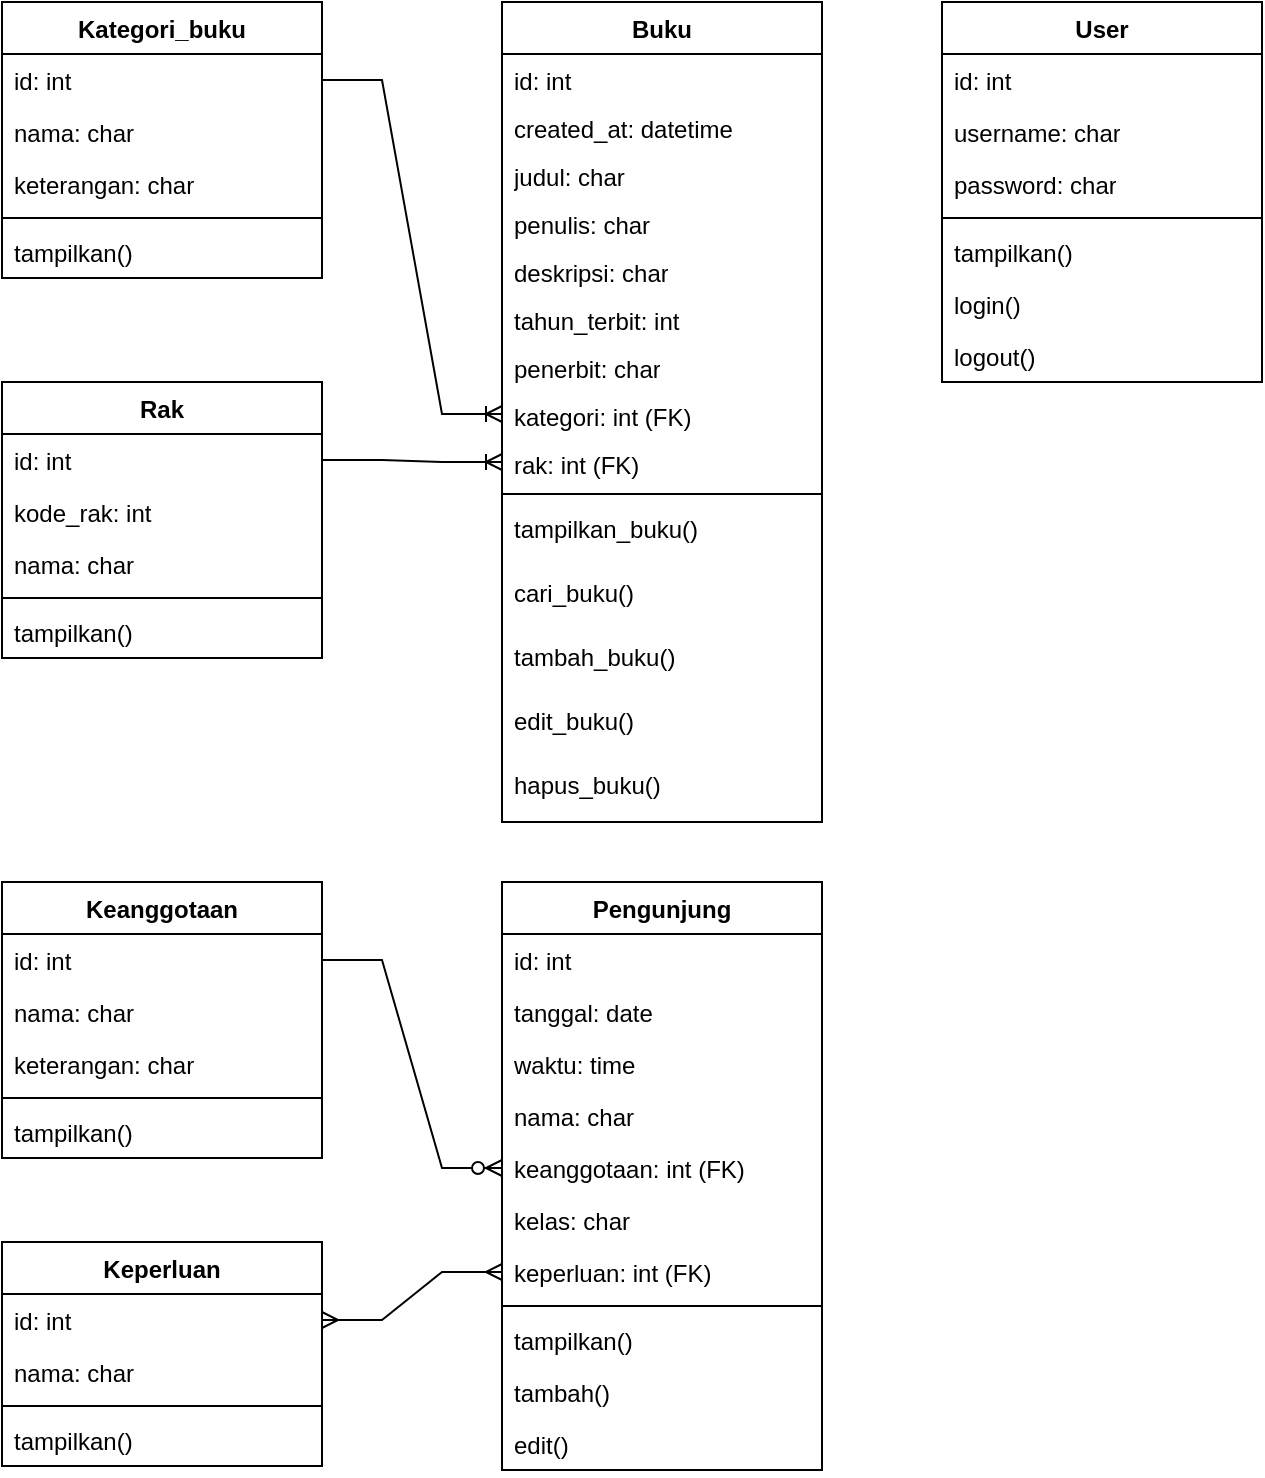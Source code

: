 <mxfile version="23.1.1" type="github">
  <diagram id="C5RBs43oDa-KdzZeNtuy" name="Page-1">
    <mxGraphModel dx="1593" dy="820" grid="1" gridSize="10" guides="1" tooltips="1" connect="1" arrows="1" fold="1" page="1" pageScale="1" pageWidth="827" pageHeight="1169" math="0" shadow="0">
      <root>
        <mxCell id="WIyWlLk6GJQsqaUBKTNV-0" />
        <mxCell id="WIyWlLk6GJQsqaUBKTNV-1" parent="WIyWlLk6GJQsqaUBKTNV-0" />
        <mxCell id="pADfNAD5HNxOKobssApK-0" value="Buku" style="swimlane;fontStyle=1;align=center;verticalAlign=top;childLayout=stackLayout;horizontal=1;startSize=26;horizontalStack=0;resizeParent=1;resizeParentMax=0;resizeLast=0;collapsible=1;marginBottom=0;whiteSpace=wrap;html=1;" vertex="1" parent="WIyWlLk6GJQsqaUBKTNV-1">
          <mxGeometry x="370" y="160" width="160" height="410" as="geometry" />
        </mxCell>
        <mxCell id="pADfNAD5HNxOKobssApK-1" value="id: int" style="text;strokeColor=none;fillColor=none;align=left;verticalAlign=top;spacingLeft=4;spacingRight=4;overflow=hidden;rotatable=0;points=[[0,0.5],[1,0.5]];portConstraint=eastwest;whiteSpace=wrap;html=1;" vertex="1" parent="pADfNAD5HNxOKobssApK-0">
          <mxGeometry y="26" width="160" height="24" as="geometry" />
        </mxCell>
        <mxCell id="pADfNAD5HNxOKobssApK-15" value="created_at: datetime" style="text;strokeColor=none;fillColor=none;align=left;verticalAlign=top;spacingLeft=4;spacingRight=4;overflow=hidden;rotatable=0;points=[[0,0.5],[1,0.5]];portConstraint=eastwest;whiteSpace=wrap;html=1;" vertex="1" parent="pADfNAD5HNxOKobssApK-0">
          <mxGeometry y="50" width="160" height="24" as="geometry" />
        </mxCell>
        <mxCell id="pADfNAD5HNxOKobssApK-16" value="judul: char&lt;span style=&quot;white-space: pre;&quot;&gt;&#x9;&lt;/span&gt;" style="text;strokeColor=none;fillColor=none;align=left;verticalAlign=top;spacingLeft=4;spacingRight=4;overflow=hidden;rotatable=0;points=[[0,0.5],[1,0.5]];portConstraint=eastwest;whiteSpace=wrap;html=1;" vertex="1" parent="pADfNAD5HNxOKobssApK-0">
          <mxGeometry y="74" width="160" height="24" as="geometry" />
        </mxCell>
        <mxCell id="pADfNAD5HNxOKobssApK-17" value="penulis: char" style="text;strokeColor=none;fillColor=none;align=left;verticalAlign=top;spacingLeft=4;spacingRight=4;overflow=hidden;rotatable=0;points=[[0,0.5],[1,0.5]];portConstraint=eastwest;whiteSpace=wrap;html=1;" vertex="1" parent="pADfNAD5HNxOKobssApK-0">
          <mxGeometry y="98" width="160" height="24" as="geometry" />
        </mxCell>
        <mxCell id="pADfNAD5HNxOKobssApK-18" value="deskripsi: char" style="text;strokeColor=none;fillColor=none;align=left;verticalAlign=top;spacingLeft=4;spacingRight=4;overflow=hidden;rotatable=0;points=[[0,0.5],[1,0.5]];portConstraint=eastwest;whiteSpace=wrap;html=1;" vertex="1" parent="pADfNAD5HNxOKobssApK-0">
          <mxGeometry y="122" width="160" height="24" as="geometry" />
        </mxCell>
        <mxCell id="pADfNAD5HNxOKobssApK-19" value="tahun_terbit: int" style="text;strokeColor=none;fillColor=none;align=left;verticalAlign=top;spacingLeft=4;spacingRight=4;overflow=hidden;rotatable=0;points=[[0,0.5],[1,0.5]];portConstraint=eastwest;whiteSpace=wrap;html=1;" vertex="1" parent="pADfNAD5HNxOKobssApK-0">
          <mxGeometry y="146" width="160" height="24" as="geometry" />
        </mxCell>
        <mxCell id="pADfNAD5HNxOKobssApK-20" value="penerbit: char" style="text;strokeColor=none;fillColor=none;align=left;verticalAlign=top;spacingLeft=4;spacingRight=4;overflow=hidden;rotatable=0;points=[[0,0.5],[1,0.5]];portConstraint=eastwest;whiteSpace=wrap;html=1;" vertex="1" parent="pADfNAD5HNxOKobssApK-0">
          <mxGeometry y="170" width="160" height="24" as="geometry" />
        </mxCell>
        <mxCell id="pADfNAD5HNxOKobssApK-21" value="kategori: int (FK)" style="text;strokeColor=none;fillColor=none;align=left;verticalAlign=top;spacingLeft=4;spacingRight=4;overflow=hidden;rotatable=0;points=[[0,0.5],[1,0.5]];portConstraint=eastwest;whiteSpace=wrap;html=1;" vertex="1" parent="pADfNAD5HNxOKobssApK-0">
          <mxGeometry y="194" width="160" height="24" as="geometry" />
        </mxCell>
        <mxCell id="pADfNAD5HNxOKobssApK-22" value="rak: int (FK)" style="text;strokeColor=none;fillColor=none;align=left;verticalAlign=top;spacingLeft=4;spacingRight=4;overflow=hidden;rotatable=0;points=[[0,0.5],[1,0.5]];portConstraint=eastwest;whiteSpace=wrap;html=1;" vertex="1" parent="pADfNAD5HNxOKobssApK-0">
          <mxGeometry y="218" width="160" height="24" as="geometry" />
        </mxCell>
        <mxCell id="pADfNAD5HNxOKobssApK-2" value="" style="line;strokeWidth=1;fillColor=none;align=left;verticalAlign=middle;spacingTop=-1;spacingLeft=3;spacingRight=3;rotatable=0;labelPosition=right;points=[];portConstraint=eastwest;strokeColor=inherit;" vertex="1" parent="pADfNAD5HNxOKobssApK-0">
          <mxGeometry y="242" width="160" height="8" as="geometry" />
        </mxCell>
        <mxCell id="pADfNAD5HNxOKobssApK-3" value="tampilkan_buku()" style="text;strokeColor=none;fillColor=none;align=left;verticalAlign=top;spacingLeft=4;spacingRight=4;overflow=hidden;rotatable=0;points=[[0,0.5],[1,0.5]];portConstraint=eastwest;whiteSpace=wrap;html=1;" vertex="1" parent="pADfNAD5HNxOKobssApK-0">
          <mxGeometry y="250" width="160" height="32" as="geometry" />
        </mxCell>
        <mxCell id="pADfNAD5HNxOKobssApK-23" value="cari_buku()" style="text;strokeColor=none;fillColor=none;align=left;verticalAlign=top;spacingLeft=4;spacingRight=4;overflow=hidden;rotatable=0;points=[[0,0.5],[1,0.5]];portConstraint=eastwest;whiteSpace=wrap;html=1;" vertex="1" parent="pADfNAD5HNxOKobssApK-0">
          <mxGeometry y="282" width="160" height="32" as="geometry" />
        </mxCell>
        <mxCell id="pADfNAD5HNxOKobssApK-53" value="tambah_buku()" style="text;strokeColor=none;fillColor=none;align=left;verticalAlign=top;spacingLeft=4;spacingRight=4;overflow=hidden;rotatable=0;points=[[0,0.5],[1,0.5]];portConstraint=eastwest;whiteSpace=wrap;html=1;" vertex="1" parent="pADfNAD5HNxOKobssApK-0">
          <mxGeometry y="314" width="160" height="32" as="geometry" />
        </mxCell>
        <mxCell id="pADfNAD5HNxOKobssApK-54" value="edit_buku()" style="text;strokeColor=none;fillColor=none;align=left;verticalAlign=top;spacingLeft=4;spacingRight=4;overflow=hidden;rotatable=0;points=[[0,0.5],[1,0.5]];portConstraint=eastwest;whiteSpace=wrap;html=1;" vertex="1" parent="pADfNAD5HNxOKobssApK-0">
          <mxGeometry y="346" width="160" height="32" as="geometry" />
        </mxCell>
        <mxCell id="pADfNAD5HNxOKobssApK-55" value="hapus_buku()" style="text;strokeColor=none;fillColor=none;align=left;verticalAlign=top;spacingLeft=4;spacingRight=4;overflow=hidden;rotatable=0;points=[[0,0.5],[1,0.5]];portConstraint=eastwest;whiteSpace=wrap;html=1;" vertex="1" parent="pADfNAD5HNxOKobssApK-0">
          <mxGeometry y="378" width="160" height="32" as="geometry" />
        </mxCell>
        <mxCell id="pADfNAD5HNxOKobssApK-9" value="Kategori_buku" style="swimlane;fontStyle=1;align=center;verticalAlign=top;childLayout=stackLayout;horizontal=1;startSize=26;horizontalStack=0;resizeParent=1;resizeParentMax=0;resizeLast=0;collapsible=1;marginBottom=0;whiteSpace=wrap;html=1;" vertex="1" parent="WIyWlLk6GJQsqaUBKTNV-1">
          <mxGeometry x="120" y="160" width="160" height="138" as="geometry" />
        </mxCell>
        <mxCell id="pADfNAD5HNxOKobssApK-10" value="id: int" style="text;strokeColor=none;fillColor=none;align=left;verticalAlign=top;spacingLeft=4;spacingRight=4;overflow=hidden;rotatable=0;points=[[0,0.5],[1,0.5]];portConstraint=eastwest;whiteSpace=wrap;html=1;" vertex="1" parent="pADfNAD5HNxOKobssApK-9">
          <mxGeometry y="26" width="160" height="26" as="geometry" />
        </mxCell>
        <mxCell id="pADfNAD5HNxOKobssApK-13" value="nama: char" style="text;strokeColor=none;fillColor=none;align=left;verticalAlign=top;spacingLeft=4;spacingRight=4;overflow=hidden;rotatable=0;points=[[0,0.5],[1,0.5]];portConstraint=eastwest;whiteSpace=wrap;html=1;" vertex="1" parent="pADfNAD5HNxOKobssApK-9">
          <mxGeometry y="52" width="160" height="26" as="geometry" />
        </mxCell>
        <mxCell id="pADfNAD5HNxOKobssApK-24" value="keterangan: char" style="text;strokeColor=none;fillColor=none;align=left;verticalAlign=top;spacingLeft=4;spacingRight=4;overflow=hidden;rotatable=0;points=[[0,0.5],[1,0.5]];portConstraint=eastwest;whiteSpace=wrap;html=1;" vertex="1" parent="pADfNAD5HNxOKobssApK-9">
          <mxGeometry y="78" width="160" height="26" as="geometry" />
        </mxCell>
        <mxCell id="pADfNAD5HNxOKobssApK-11" value="" style="line;strokeWidth=1;fillColor=none;align=left;verticalAlign=middle;spacingTop=-1;spacingLeft=3;spacingRight=3;rotatable=0;labelPosition=right;points=[];portConstraint=eastwest;strokeColor=inherit;" vertex="1" parent="pADfNAD5HNxOKobssApK-9">
          <mxGeometry y="104" width="160" height="8" as="geometry" />
        </mxCell>
        <mxCell id="pADfNAD5HNxOKobssApK-12" value="tampilkan()" style="text;strokeColor=none;fillColor=none;align=left;verticalAlign=top;spacingLeft=4;spacingRight=4;overflow=hidden;rotatable=0;points=[[0,0.5],[1,0.5]];portConstraint=eastwest;whiteSpace=wrap;html=1;" vertex="1" parent="pADfNAD5HNxOKobssApK-9">
          <mxGeometry y="112" width="160" height="26" as="geometry" />
        </mxCell>
        <mxCell id="pADfNAD5HNxOKobssApK-25" value="" style="edgeStyle=entityRelationEdgeStyle;fontSize=12;html=1;endArrow=ERoneToMany;rounded=0;" edge="1" parent="WIyWlLk6GJQsqaUBKTNV-1" source="pADfNAD5HNxOKobssApK-10" target="pADfNAD5HNxOKobssApK-21">
          <mxGeometry width="100" height="100" relative="1" as="geometry">
            <mxPoint x="260" y="440" as="sourcePoint" />
            <mxPoint x="360" y="340" as="targetPoint" />
          </mxGeometry>
        </mxCell>
        <mxCell id="pADfNAD5HNxOKobssApK-26" value="Keanggotaan" style="swimlane;fontStyle=1;align=center;verticalAlign=top;childLayout=stackLayout;horizontal=1;startSize=26;horizontalStack=0;resizeParent=1;resizeParentMax=0;resizeLast=0;collapsible=1;marginBottom=0;whiteSpace=wrap;html=1;" vertex="1" parent="WIyWlLk6GJQsqaUBKTNV-1">
          <mxGeometry x="120" y="600" width="160" height="138" as="geometry" />
        </mxCell>
        <mxCell id="pADfNAD5HNxOKobssApK-27" value="id: int" style="text;strokeColor=none;fillColor=none;align=left;verticalAlign=top;spacingLeft=4;spacingRight=4;overflow=hidden;rotatable=0;points=[[0,0.5],[1,0.5]];portConstraint=eastwest;whiteSpace=wrap;html=1;" vertex="1" parent="pADfNAD5HNxOKobssApK-26">
          <mxGeometry y="26" width="160" height="26" as="geometry" />
        </mxCell>
        <mxCell id="pADfNAD5HNxOKobssApK-31" value="nama: char" style="text;strokeColor=none;fillColor=none;align=left;verticalAlign=top;spacingLeft=4;spacingRight=4;overflow=hidden;rotatable=0;points=[[0,0.5],[1,0.5]];portConstraint=eastwest;whiteSpace=wrap;html=1;" vertex="1" parent="pADfNAD5HNxOKobssApK-26">
          <mxGeometry y="52" width="160" height="26" as="geometry" />
        </mxCell>
        <mxCell id="pADfNAD5HNxOKobssApK-32" value="keterangan: char" style="text;strokeColor=none;fillColor=none;align=left;verticalAlign=top;spacingLeft=4;spacingRight=4;overflow=hidden;rotatable=0;points=[[0,0.5],[1,0.5]];portConstraint=eastwest;whiteSpace=wrap;html=1;" vertex="1" parent="pADfNAD5HNxOKobssApK-26">
          <mxGeometry y="78" width="160" height="26" as="geometry" />
        </mxCell>
        <mxCell id="pADfNAD5HNxOKobssApK-28" value="" style="line;strokeWidth=1;fillColor=none;align=left;verticalAlign=middle;spacingTop=-1;spacingLeft=3;spacingRight=3;rotatable=0;labelPosition=right;points=[];portConstraint=eastwest;strokeColor=inherit;" vertex="1" parent="pADfNAD5HNxOKobssApK-26">
          <mxGeometry y="104" width="160" height="8" as="geometry" />
        </mxCell>
        <mxCell id="pADfNAD5HNxOKobssApK-29" value="tampilkan()" style="text;strokeColor=none;fillColor=none;align=left;verticalAlign=top;spacingLeft=4;spacingRight=4;overflow=hidden;rotatable=0;points=[[0,0.5],[1,0.5]];portConstraint=eastwest;whiteSpace=wrap;html=1;" vertex="1" parent="pADfNAD5HNxOKobssApK-26">
          <mxGeometry y="112" width="160" height="26" as="geometry" />
        </mxCell>
        <mxCell id="pADfNAD5HNxOKobssApK-33" value="Pengunjung" style="swimlane;fontStyle=1;align=center;verticalAlign=top;childLayout=stackLayout;horizontal=1;startSize=26;horizontalStack=0;resizeParent=1;resizeParentMax=0;resizeLast=0;collapsible=1;marginBottom=0;whiteSpace=wrap;html=1;" vertex="1" parent="WIyWlLk6GJQsqaUBKTNV-1">
          <mxGeometry x="370" y="600" width="160" height="294" as="geometry" />
        </mxCell>
        <mxCell id="pADfNAD5HNxOKobssApK-34" value="id: int" style="text;strokeColor=none;fillColor=none;align=left;verticalAlign=top;spacingLeft=4;spacingRight=4;overflow=hidden;rotatable=0;points=[[0,0.5],[1,0.5]];portConstraint=eastwest;whiteSpace=wrap;html=1;" vertex="1" parent="pADfNAD5HNxOKobssApK-33">
          <mxGeometry y="26" width="160" height="26" as="geometry" />
        </mxCell>
        <mxCell id="pADfNAD5HNxOKobssApK-37" value="tanggal: date" style="text;strokeColor=none;fillColor=none;align=left;verticalAlign=top;spacingLeft=4;spacingRight=4;overflow=hidden;rotatable=0;points=[[0,0.5],[1,0.5]];portConstraint=eastwest;whiteSpace=wrap;html=1;" vertex="1" parent="pADfNAD5HNxOKobssApK-33">
          <mxGeometry y="52" width="160" height="26" as="geometry" />
        </mxCell>
        <mxCell id="pADfNAD5HNxOKobssApK-38" value="waktu: time" style="text;strokeColor=none;fillColor=none;align=left;verticalAlign=top;spacingLeft=4;spacingRight=4;overflow=hidden;rotatable=0;points=[[0,0.5],[1,0.5]];portConstraint=eastwest;whiteSpace=wrap;html=1;" vertex="1" parent="pADfNAD5HNxOKobssApK-33">
          <mxGeometry y="78" width="160" height="26" as="geometry" />
        </mxCell>
        <mxCell id="pADfNAD5HNxOKobssApK-39" value="nama: char" style="text;strokeColor=none;fillColor=none;align=left;verticalAlign=top;spacingLeft=4;spacingRight=4;overflow=hidden;rotatable=0;points=[[0,0.5],[1,0.5]];portConstraint=eastwest;whiteSpace=wrap;html=1;" vertex="1" parent="pADfNAD5HNxOKobssApK-33">
          <mxGeometry y="104" width="160" height="26" as="geometry" />
        </mxCell>
        <mxCell id="pADfNAD5HNxOKobssApK-40" value="keanggotaan: int (FK)" style="text;strokeColor=none;fillColor=none;align=left;verticalAlign=top;spacingLeft=4;spacingRight=4;overflow=hidden;rotatable=0;points=[[0,0.5],[1,0.5]];portConstraint=eastwest;whiteSpace=wrap;html=1;" vertex="1" parent="pADfNAD5HNxOKobssApK-33">
          <mxGeometry y="130" width="160" height="26" as="geometry" />
        </mxCell>
        <mxCell id="pADfNAD5HNxOKobssApK-41" value="kelas: char" style="text;strokeColor=none;fillColor=none;align=left;verticalAlign=top;spacingLeft=4;spacingRight=4;overflow=hidden;rotatable=0;points=[[0,0.5],[1,0.5]];portConstraint=eastwest;whiteSpace=wrap;html=1;" vertex="1" parent="pADfNAD5HNxOKobssApK-33">
          <mxGeometry y="156" width="160" height="26" as="geometry" />
        </mxCell>
        <mxCell id="pADfNAD5HNxOKobssApK-42" value="keperluan: int (FK)" style="text;strokeColor=none;fillColor=none;align=left;verticalAlign=top;spacingLeft=4;spacingRight=4;overflow=hidden;rotatable=0;points=[[0,0.5],[1,0.5]];portConstraint=eastwest;whiteSpace=wrap;html=1;" vertex="1" parent="pADfNAD5HNxOKobssApK-33">
          <mxGeometry y="182" width="160" height="26" as="geometry" />
        </mxCell>
        <mxCell id="pADfNAD5HNxOKobssApK-35" value="" style="line;strokeWidth=1;fillColor=none;align=left;verticalAlign=middle;spacingTop=-1;spacingLeft=3;spacingRight=3;rotatable=0;labelPosition=right;points=[];portConstraint=eastwest;strokeColor=inherit;" vertex="1" parent="pADfNAD5HNxOKobssApK-33">
          <mxGeometry y="208" width="160" height="8" as="geometry" />
        </mxCell>
        <mxCell id="pADfNAD5HNxOKobssApK-36" value="tampilkan()" style="text;strokeColor=none;fillColor=none;align=left;verticalAlign=top;spacingLeft=4;spacingRight=4;overflow=hidden;rotatable=0;points=[[0,0.5],[1,0.5]];portConstraint=eastwest;whiteSpace=wrap;html=1;" vertex="1" parent="pADfNAD5HNxOKobssApK-33">
          <mxGeometry y="216" width="160" height="26" as="geometry" />
        </mxCell>
        <mxCell id="pADfNAD5HNxOKobssApK-45" value="tambah()" style="text;strokeColor=none;fillColor=none;align=left;verticalAlign=top;spacingLeft=4;spacingRight=4;overflow=hidden;rotatable=0;points=[[0,0.5],[1,0.5]];portConstraint=eastwest;whiteSpace=wrap;html=1;" vertex="1" parent="pADfNAD5HNxOKobssApK-33">
          <mxGeometry y="242" width="160" height="26" as="geometry" />
        </mxCell>
        <mxCell id="pADfNAD5HNxOKobssApK-66" value="edit()" style="text;strokeColor=none;fillColor=none;align=left;verticalAlign=top;spacingLeft=4;spacingRight=4;overflow=hidden;rotatable=0;points=[[0,0.5],[1,0.5]];portConstraint=eastwest;whiteSpace=wrap;html=1;" vertex="1" parent="pADfNAD5HNxOKobssApK-33">
          <mxGeometry y="268" width="160" height="26" as="geometry" />
        </mxCell>
        <mxCell id="pADfNAD5HNxOKobssApK-46" value="Keperluan" style="swimlane;fontStyle=1;align=center;verticalAlign=top;childLayout=stackLayout;horizontal=1;startSize=26;horizontalStack=0;resizeParent=1;resizeParentMax=0;resizeLast=0;collapsible=1;marginBottom=0;whiteSpace=wrap;html=1;" vertex="1" parent="WIyWlLk6GJQsqaUBKTNV-1">
          <mxGeometry x="120" y="780" width="160" height="112" as="geometry" />
        </mxCell>
        <mxCell id="pADfNAD5HNxOKobssApK-47" value="id: int" style="text;strokeColor=none;fillColor=none;align=left;verticalAlign=top;spacingLeft=4;spacingRight=4;overflow=hidden;rotatable=0;points=[[0,0.5],[1,0.5]];portConstraint=eastwest;whiteSpace=wrap;html=1;" vertex="1" parent="pADfNAD5HNxOKobssApK-46">
          <mxGeometry y="26" width="160" height="26" as="geometry" />
        </mxCell>
        <mxCell id="pADfNAD5HNxOKobssApK-50" value="nama: char" style="text;strokeColor=none;fillColor=none;align=left;verticalAlign=top;spacingLeft=4;spacingRight=4;overflow=hidden;rotatable=0;points=[[0,0.5],[1,0.5]];portConstraint=eastwest;whiteSpace=wrap;html=1;" vertex="1" parent="pADfNAD5HNxOKobssApK-46">
          <mxGeometry y="52" width="160" height="26" as="geometry" />
        </mxCell>
        <mxCell id="pADfNAD5HNxOKobssApK-48" value="" style="line;strokeWidth=1;fillColor=none;align=left;verticalAlign=middle;spacingTop=-1;spacingLeft=3;spacingRight=3;rotatable=0;labelPosition=right;points=[];portConstraint=eastwest;strokeColor=inherit;" vertex="1" parent="pADfNAD5HNxOKobssApK-46">
          <mxGeometry y="78" width="160" height="8" as="geometry" />
        </mxCell>
        <mxCell id="pADfNAD5HNxOKobssApK-49" value="tampilkan()" style="text;strokeColor=none;fillColor=none;align=left;verticalAlign=top;spacingLeft=4;spacingRight=4;overflow=hidden;rotatable=0;points=[[0,0.5],[1,0.5]];portConstraint=eastwest;whiteSpace=wrap;html=1;" vertex="1" parent="pADfNAD5HNxOKobssApK-46">
          <mxGeometry y="86" width="160" height="26" as="geometry" />
        </mxCell>
        <mxCell id="pADfNAD5HNxOKobssApK-51" value="" style="edgeStyle=entityRelationEdgeStyle;fontSize=12;html=1;endArrow=ERzeroToMany;endFill=1;rounded=0;" edge="1" parent="WIyWlLk6GJQsqaUBKTNV-1" source="pADfNAD5HNxOKobssApK-27" target="pADfNAD5HNxOKobssApK-40">
          <mxGeometry width="100" height="100" relative="1" as="geometry">
            <mxPoint x="270" y="650" as="sourcePoint" />
            <mxPoint x="370" y="550" as="targetPoint" />
          </mxGeometry>
        </mxCell>
        <mxCell id="pADfNAD5HNxOKobssApK-52" value="" style="edgeStyle=entityRelationEdgeStyle;fontSize=12;html=1;endArrow=ERmany;startArrow=ERmany;rounded=0;" edge="1" parent="WIyWlLk6GJQsqaUBKTNV-1" source="pADfNAD5HNxOKobssApK-47" target="pADfNAD5HNxOKobssApK-42">
          <mxGeometry width="100" height="100" relative="1" as="geometry">
            <mxPoint x="390" y="630" as="sourcePoint" />
            <mxPoint x="490" y="530" as="targetPoint" />
          </mxGeometry>
        </mxCell>
        <mxCell id="pADfNAD5HNxOKobssApK-56" value="User" style="swimlane;fontStyle=1;align=center;verticalAlign=top;childLayout=stackLayout;horizontal=1;startSize=26;horizontalStack=0;resizeParent=1;resizeParentMax=0;resizeLast=0;collapsible=1;marginBottom=0;whiteSpace=wrap;html=1;" vertex="1" parent="WIyWlLk6GJQsqaUBKTNV-1">
          <mxGeometry x="590" y="160" width="160" height="190" as="geometry" />
        </mxCell>
        <mxCell id="pADfNAD5HNxOKobssApK-57" value="id: int" style="text;strokeColor=none;fillColor=none;align=left;verticalAlign=top;spacingLeft=4;spacingRight=4;overflow=hidden;rotatable=0;points=[[0,0.5],[1,0.5]];portConstraint=eastwest;whiteSpace=wrap;html=1;" vertex="1" parent="pADfNAD5HNxOKobssApK-56">
          <mxGeometry y="26" width="160" height="26" as="geometry" />
        </mxCell>
        <mxCell id="pADfNAD5HNxOKobssApK-60" value="username: char" style="text;strokeColor=none;fillColor=none;align=left;verticalAlign=top;spacingLeft=4;spacingRight=4;overflow=hidden;rotatable=0;points=[[0,0.5],[1,0.5]];portConstraint=eastwest;whiteSpace=wrap;html=1;" vertex="1" parent="pADfNAD5HNxOKobssApK-56">
          <mxGeometry y="52" width="160" height="26" as="geometry" />
        </mxCell>
        <mxCell id="pADfNAD5HNxOKobssApK-61" value="password: char" style="text;strokeColor=none;fillColor=none;align=left;verticalAlign=top;spacingLeft=4;spacingRight=4;overflow=hidden;rotatable=0;points=[[0,0.5],[1,0.5]];portConstraint=eastwest;whiteSpace=wrap;html=1;" vertex="1" parent="pADfNAD5HNxOKobssApK-56">
          <mxGeometry y="78" width="160" height="26" as="geometry" />
        </mxCell>
        <mxCell id="pADfNAD5HNxOKobssApK-58" value="" style="line;strokeWidth=1;fillColor=none;align=left;verticalAlign=middle;spacingTop=-1;spacingLeft=3;spacingRight=3;rotatable=0;labelPosition=right;points=[];portConstraint=eastwest;strokeColor=inherit;" vertex="1" parent="pADfNAD5HNxOKobssApK-56">
          <mxGeometry y="104" width="160" height="8" as="geometry" />
        </mxCell>
        <mxCell id="pADfNAD5HNxOKobssApK-59" value="tampilkan()" style="text;strokeColor=none;fillColor=none;align=left;verticalAlign=top;spacingLeft=4;spacingRight=4;overflow=hidden;rotatable=0;points=[[0,0.5],[1,0.5]];portConstraint=eastwest;whiteSpace=wrap;html=1;" vertex="1" parent="pADfNAD5HNxOKobssApK-56">
          <mxGeometry y="112" width="160" height="26" as="geometry" />
        </mxCell>
        <mxCell id="pADfNAD5HNxOKobssApK-62" value="login()" style="text;strokeColor=none;fillColor=none;align=left;verticalAlign=top;spacingLeft=4;spacingRight=4;overflow=hidden;rotatable=0;points=[[0,0.5],[1,0.5]];portConstraint=eastwest;whiteSpace=wrap;html=1;" vertex="1" parent="pADfNAD5HNxOKobssApK-56">
          <mxGeometry y="138" width="160" height="26" as="geometry" />
        </mxCell>
        <mxCell id="pADfNAD5HNxOKobssApK-63" value="logout()" style="text;strokeColor=none;fillColor=none;align=left;verticalAlign=top;spacingLeft=4;spacingRight=4;overflow=hidden;rotatable=0;points=[[0,0.5],[1,0.5]];portConstraint=eastwest;whiteSpace=wrap;html=1;" vertex="1" parent="pADfNAD5HNxOKobssApK-56">
          <mxGeometry y="164" width="160" height="26" as="geometry" />
        </mxCell>
        <mxCell id="pADfNAD5HNxOKobssApK-67" value="Rak" style="swimlane;fontStyle=1;align=center;verticalAlign=top;childLayout=stackLayout;horizontal=1;startSize=26;horizontalStack=0;resizeParent=1;resizeParentMax=0;resizeLast=0;collapsible=1;marginBottom=0;whiteSpace=wrap;html=1;" vertex="1" parent="WIyWlLk6GJQsqaUBKTNV-1">
          <mxGeometry x="120" y="350" width="160" height="138" as="geometry" />
        </mxCell>
        <mxCell id="pADfNAD5HNxOKobssApK-68" value="id: int" style="text;strokeColor=none;fillColor=none;align=left;verticalAlign=top;spacingLeft=4;spacingRight=4;overflow=hidden;rotatable=0;points=[[0,0.5],[1,0.5]];portConstraint=eastwest;whiteSpace=wrap;html=1;" vertex="1" parent="pADfNAD5HNxOKobssApK-67">
          <mxGeometry y="26" width="160" height="26" as="geometry" />
        </mxCell>
        <mxCell id="pADfNAD5HNxOKobssApK-76" value="kode_rak: int" style="text;strokeColor=none;fillColor=none;align=left;verticalAlign=top;spacingLeft=4;spacingRight=4;overflow=hidden;rotatable=0;points=[[0,0.5],[1,0.5]];portConstraint=eastwest;whiteSpace=wrap;html=1;" vertex="1" parent="pADfNAD5HNxOKobssApK-67">
          <mxGeometry y="52" width="160" height="26" as="geometry" />
        </mxCell>
        <mxCell id="pADfNAD5HNxOKobssApK-72" value="nama: char" style="text;strokeColor=none;fillColor=none;align=left;verticalAlign=top;spacingLeft=4;spacingRight=4;overflow=hidden;rotatable=0;points=[[0,0.5],[1,0.5]];portConstraint=eastwest;whiteSpace=wrap;html=1;" vertex="1" parent="pADfNAD5HNxOKobssApK-67">
          <mxGeometry y="78" width="160" height="26" as="geometry" />
        </mxCell>
        <mxCell id="pADfNAD5HNxOKobssApK-69" value="" style="line;strokeWidth=1;fillColor=none;align=left;verticalAlign=middle;spacingTop=-1;spacingLeft=3;spacingRight=3;rotatable=0;labelPosition=right;points=[];portConstraint=eastwest;strokeColor=inherit;" vertex="1" parent="pADfNAD5HNxOKobssApK-67">
          <mxGeometry y="104" width="160" height="8" as="geometry" />
        </mxCell>
        <mxCell id="pADfNAD5HNxOKobssApK-70" value="tampilkan()" style="text;strokeColor=none;fillColor=none;align=left;verticalAlign=top;spacingLeft=4;spacingRight=4;overflow=hidden;rotatable=0;points=[[0,0.5],[1,0.5]];portConstraint=eastwest;whiteSpace=wrap;html=1;" vertex="1" parent="pADfNAD5HNxOKobssApK-67">
          <mxGeometry y="112" width="160" height="26" as="geometry" />
        </mxCell>
        <mxCell id="pADfNAD5HNxOKobssApK-75" value="" style="edgeStyle=entityRelationEdgeStyle;fontSize=12;html=1;endArrow=ERoneToMany;rounded=0;" edge="1" parent="WIyWlLk6GJQsqaUBKTNV-1" source="pADfNAD5HNxOKobssApK-68" target="pADfNAD5HNxOKobssApK-22">
          <mxGeometry width="100" height="100" relative="1" as="geometry">
            <mxPoint x="360" y="370" as="sourcePoint" />
            <mxPoint x="460" y="270" as="targetPoint" />
          </mxGeometry>
        </mxCell>
      </root>
    </mxGraphModel>
  </diagram>
</mxfile>
